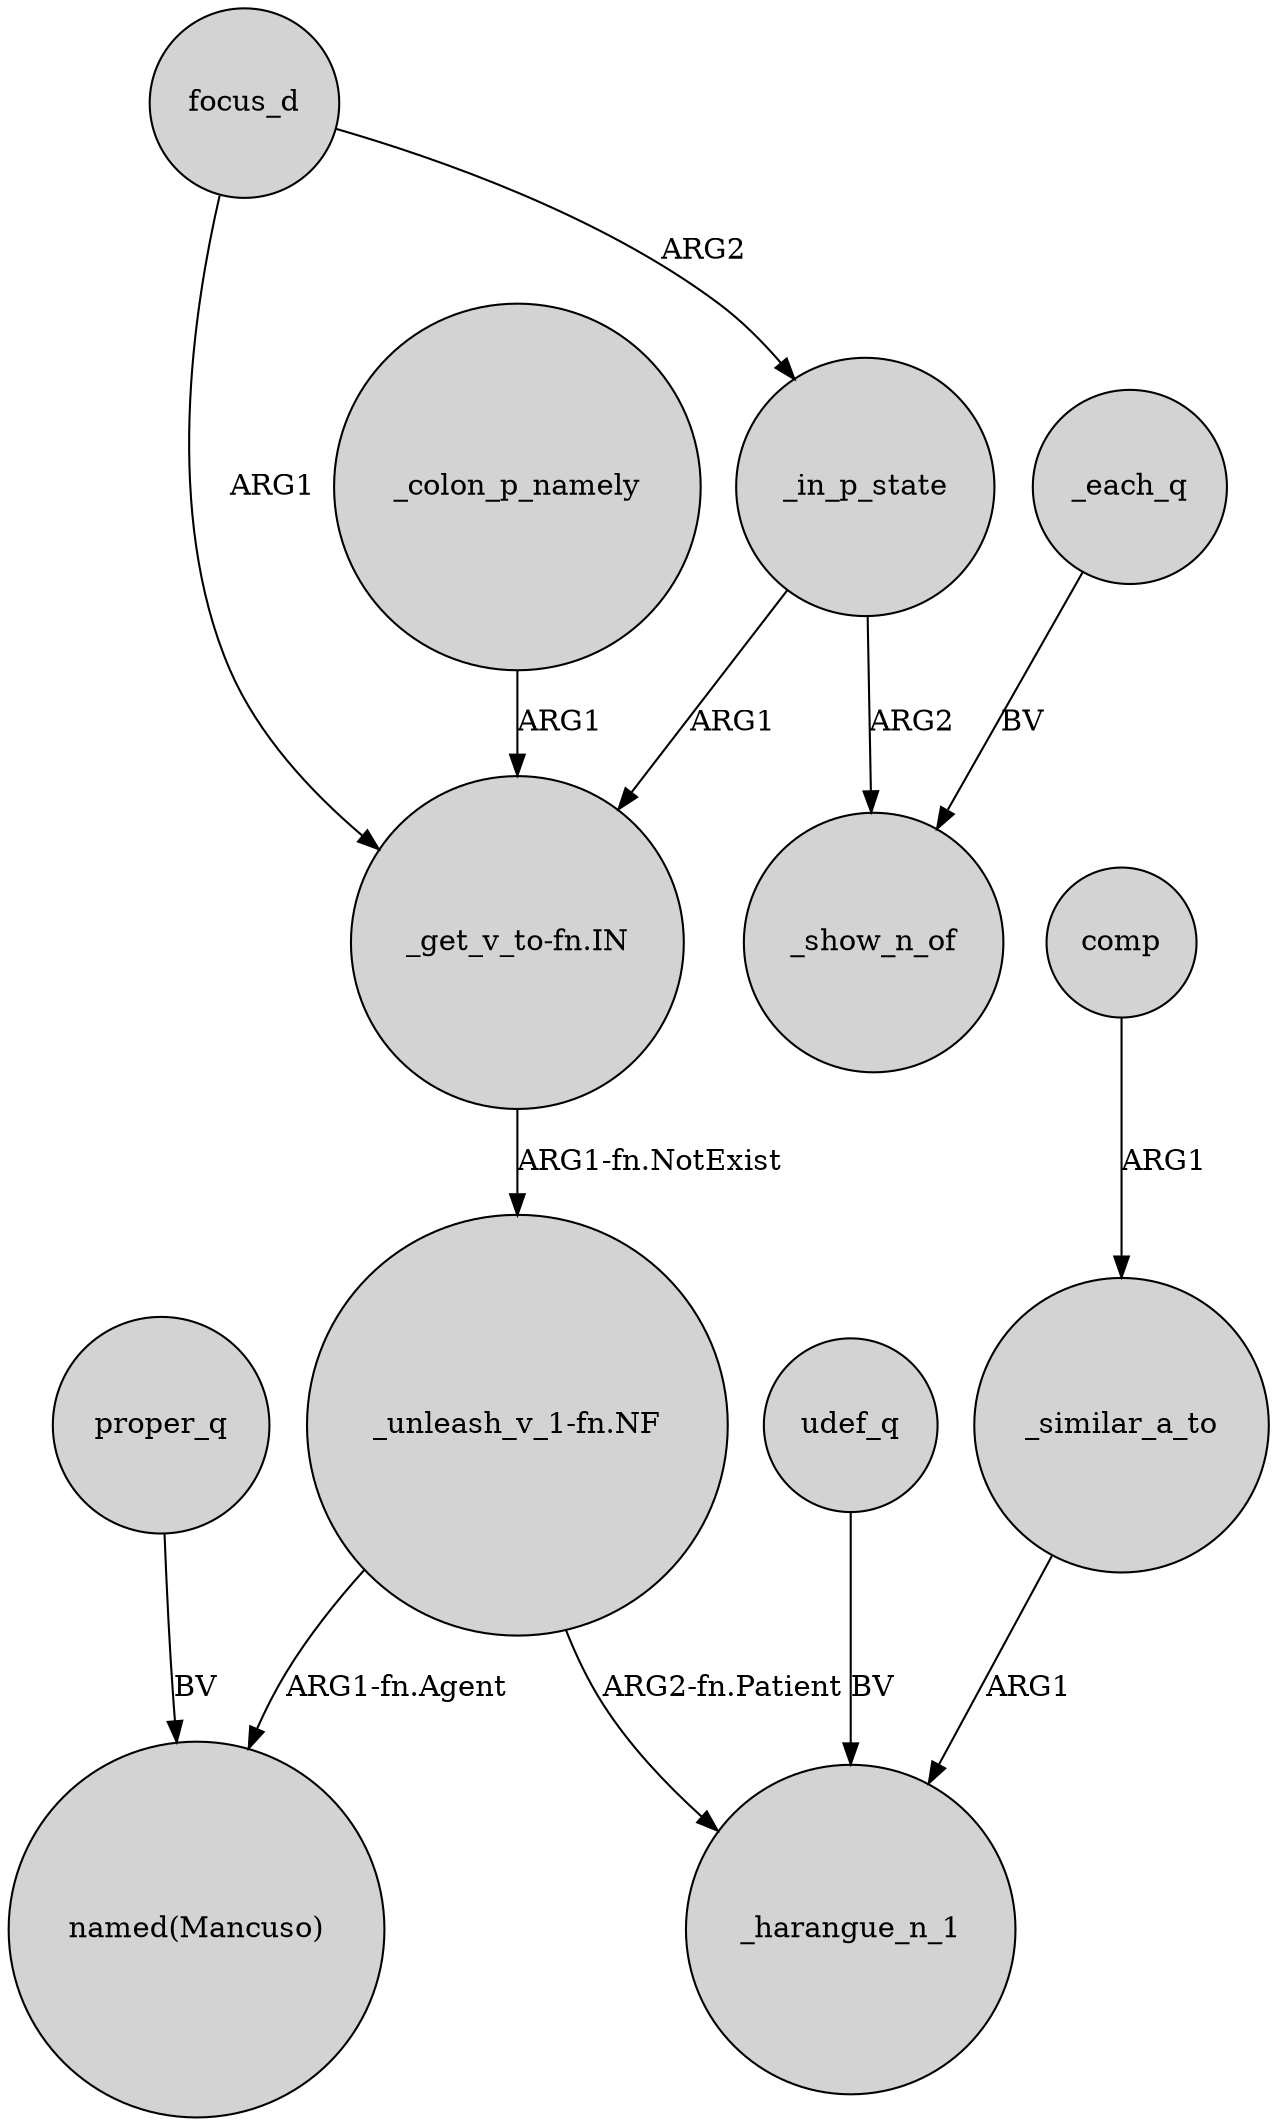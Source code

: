 digraph {
	node [shape=circle style=filled]
	comp -> _similar_a_to [label=ARG1]
	"_unleash_v_1-fn.NF" -> _harangue_n_1 [label="ARG2-fn.Patient"]
	proper_q -> "named(Mancuso)" [label=BV]
	"_unleash_v_1-fn.NF" -> "named(Mancuso)" [label="ARG1-fn.Agent"]
	_in_p_state -> "_get_v_to-fn.IN" [label=ARG1]
	_colon_p_namely -> "_get_v_to-fn.IN" [label=ARG1]
	"_get_v_to-fn.IN" -> "_unleash_v_1-fn.NF" [label="ARG1-fn.NotExist"]
	_in_p_state -> _show_n_of [label=ARG2]
	_similar_a_to -> _harangue_n_1 [label=ARG1]
	_each_q -> _show_n_of [label=BV]
	focus_d -> "_get_v_to-fn.IN" [label=ARG1]
	udef_q -> _harangue_n_1 [label=BV]
	focus_d -> _in_p_state [label=ARG2]
}
